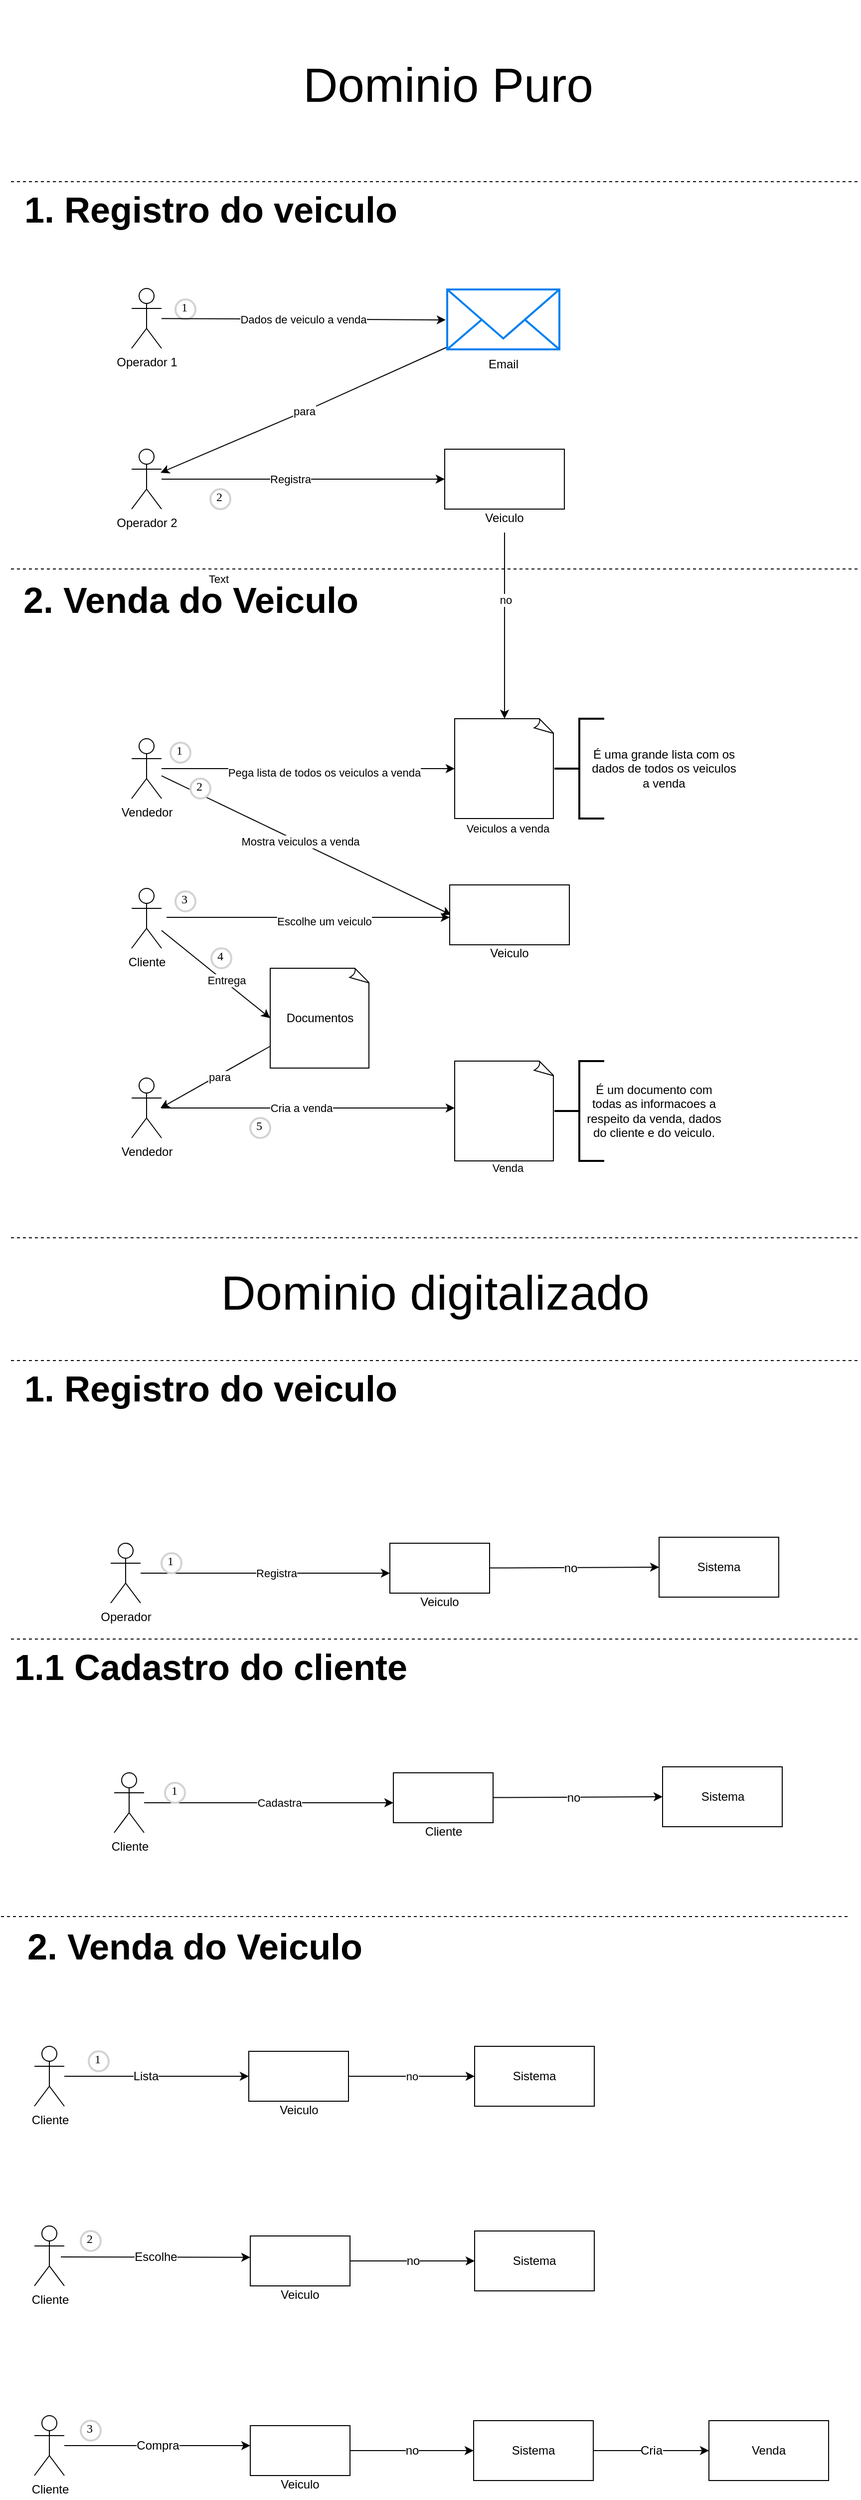 <mxfile>
    <diagram id="TOWprPbEWLXmO6JBpuIp" name="Page-1">
        <mxGraphModel dx="2176" dy="1571" grid="1" gridSize="10" guides="1" tooltips="1" connect="1" arrows="1" fold="1" page="1" pageScale="1" pageWidth="850" pageHeight="1100" background="#FFFFFF" math="0" shadow="0">
            <root>
                <mxCell id="0"/>
                <mxCell id="1" parent="0"/>
                <mxCell id="176" value="&lt;font style=&quot;font-size: 36px;&quot;&gt;&lt;b&gt;2. Venda do Veiculo&lt;/b&gt;&lt;/font&gt;" style="text;html=1;align=center;verticalAlign=middle;resizable=0;points=[];autosize=1;strokeColor=none;fillColor=none;" parent="1" vertex="1">
                    <mxGeometry y="151" width="360" height="60" as="geometry"/>
                </mxCell>
                <mxCell id="204" style="edgeStyle=none;html=1;fontSize=12;entryX=0;entryY=0.5;entryDx=0;entryDy=0;" parent="1" source="27" target="143" edge="1">
                    <mxGeometry relative="1" as="geometry">
                        <mxPoint x="203.5" y="1665" as="targetPoint"/>
                    </mxGeometry>
                </mxCell>
                <mxCell id="206" value="Lista" style="edgeLabel;html=1;align=center;verticalAlign=middle;resizable=0;points=[];fontSize=12;" parent="204" vertex="1" connectable="0">
                    <mxGeometry x="-0.374" y="-2" relative="1" as="geometry">
                        <mxPoint x="23" y="-2" as="offset"/>
                    </mxGeometry>
                </mxCell>
                <mxCell id="27" value="Cliente" style="shape=umlActor;verticalLabelPosition=bottom;verticalAlign=top;html=1;outlineConnect=0;" parent="1" vertex="1">
                    <mxGeometry x="23.5" y="1630" width="30" height="60" as="geometry"/>
                </mxCell>
                <mxCell id="49" style="edgeStyle=none;html=1;entryX=0;entryY=0.5;entryDx=0;entryDy=0;entryPerimeter=0;" parent="1" source="51" target="62" edge="1">
                    <mxGeometry relative="1" as="geometry">
                        <mxPoint x="440" y="350" as="targetPoint"/>
                    </mxGeometry>
                </mxCell>
                <mxCell id="61" value="Pega lista de todos os veiculos a venda" style="edgeLabel;html=1;align=center;verticalAlign=middle;resizable=0;points=[];" parent="49" vertex="1" connectable="0">
                    <mxGeometry x="0.109" y="-4" relative="1" as="geometry">
                        <mxPoint as="offset"/>
                    </mxGeometry>
                </mxCell>
                <mxCell id="63" value="Veiculos a venda" style="edgeLabel;html=1;align=center;verticalAlign=middle;resizable=0;points=[];" parent="49" vertex="1" connectable="0">
                    <mxGeometry x="0.109" y="-4" relative="1" as="geometry">
                        <mxPoint x="184" y="56" as="offset"/>
                    </mxGeometry>
                </mxCell>
                <mxCell id="86" value="Venda" style="edgeLabel;html=1;align=center;verticalAlign=middle;resizable=0;points=[];" parent="49" vertex="1" connectable="0">
                    <mxGeometry x="0.109" y="-4" relative="1" as="geometry">
                        <mxPoint x="184" y="396" as="offset"/>
                    </mxGeometry>
                </mxCell>
                <mxCell id="79" style="edgeStyle=none;html=1;entryX=0.015;entryY=0.5;entryDx=0;entryDy=0;entryPerimeter=0;" parent="1" source="51" edge="1">
                    <mxGeometry relative="1" as="geometry">
                        <mxPoint x="441.5" y="496.5" as="targetPoint"/>
                    </mxGeometry>
                </mxCell>
                <mxCell id="80" value="Mostra veiculos a venda" style="edgeLabel;html=1;align=center;verticalAlign=middle;resizable=0;points=[];" parent="79" vertex="1" connectable="0">
                    <mxGeometry x="-0.066" relative="1" as="geometry">
                        <mxPoint x="3" as="offset"/>
                    </mxGeometry>
                </mxCell>
                <mxCell id="51" value="Vendedor" style="shape=umlActor;verticalLabelPosition=bottom;verticalAlign=top;html=1;outlineConnect=0;" parent="1" vertex="1">
                    <mxGeometry x="121" y="320" width="30" height="60" as="geometry"/>
                </mxCell>
                <mxCell id="58" value="1" style="ellipse;whiteSpace=wrap;html=1;aspect=fixed;strokeWidth=2;fontFamily=Tahoma;spacingBottom=4;spacingRight=2;strokeColor=#d3d3d3;" parent="1" vertex="1">
                    <mxGeometry x="160" y="324" width="20" height="20" as="geometry"/>
                </mxCell>
                <mxCell id="62" value="" style="whiteSpace=wrap;html=1;shape=mxgraph.basic.document" parent="1" vertex="1">
                    <mxGeometry x="445" y="300" width="100" height="100" as="geometry"/>
                </mxCell>
                <mxCell id="95" style="edgeStyle=none;html=1;entryX=0;entryY=0.5;entryDx=0;entryDy=0;entryPerimeter=0;" parent="1" source="65" target="94" edge="1">
                    <mxGeometry relative="1" as="geometry"/>
                </mxCell>
                <mxCell id="99" value="Entrega" style="edgeLabel;html=1;align=center;verticalAlign=middle;resizable=0;points=[];" parent="95" vertex="1" connectable="0">
                    <mxGeometry x="0.173" y="1" relative="1" as="geometry">
                        <mxPoint y="-1" as="offset"/>
                    </mxGeometry>
                </mxCell>
                <mxCell id="65" value="Cliente" style="shape=umlActor;verticalLabelPosition=bottom;verticalAlign=top;html=1;outlineConnect=0;" parent="1" vertex="1">
                    <mxGeometry x="121" y="470" width="30" height="60" as="geometry"/>
                </mxCell>
                <mxCell id="71" style="edgeStyle=none;html=1;" parent="1" edge="1">
                    <mxGeometry relative="1" as="geometry">
                        <mxPoint x="156" y="499" as="sourcePoint"/>
                        <mxPoint x="440" y="499" as="targetPoint"/>
                    </mxGeometry>
                </mxCell>
                <mxCell id="72" value="Escolhe um veiculo" style="edgeLabel;html=1;align=center;verticalAlign=middle;resizable=0;points=[];" parent="71" vertex="1" connectable="0">
                    <mxGeometry x="0.109" y="-4" relative="1" as="geometry">
                        <mxPoint as="offset"/>
                    </mxGeometry>
                </mxCell>
                <mxCell id="74" value="3" style="ellipse;whiteSpace=wrap;html=1;aspect=fixed;strokeWidth=2;fontFamily=Tahoma;spacingBottom=4;spacingRight=2;strokeColor=#d3d3d3;" parent="1" vertex="1">
                    <mxGeometry x="165" y="473" width="20" height="20" as="geometry"/>
                </mxCell>
                <mxCell id="75" value="" style="group" parent="1" vertex="1" connectable="0">
                    <mxGeometry x="440" y="486.5" width="120" height="63.5" as="geometry"/>
                </mxCell>
                <mxCell id="77" value="Veiculo" style="text;html=1;strokeColor=none;fillColor=none;align=center;verticalAlign=middle;whiteSpace=wrap;rounded=0;" parent="75" vertex="1">
                    <mxGeometry x="10" y="33.5" width="100" height="30" as="geometry"/>
                </mxCell>
                <mxCell id="140" value="" style="rounded=0;whiteSpace=wrap;html=1;" parent="75" vertex="1">
                    <mxGeometry y="-20" width="120" height="60" as="geometry"/>
                </mxCell>
                <mxCell id="81" value="2" style="ellipse;whiteSpace=wrap;html=1;aspect=fixed;strokeWidth=2;fontFamily=Tahoma;spacingBottom=4;spacingRight=2;strokeColor=#d3d3d3;" parent="1" vertex="1">
                    <mxGeometry x="180" y="360" width="20" height="20" as="geometry"/>
                </mxCell>
                <mxCell id="88" style="edgeStyle=none;html=1;entryX=0;entryY=0.5;entryDx=0;entryDy=0;entryPerimeter=0;" parent="1" source="82" edge="1">
                    <mxGeometry relative="1" as="geometry">
                        <mxPoint x="445" y="690" as="targetPoint"/>
                    </mxGeometry>
                </mxCell>
                <mxCell id="89" value="Cria a venda" style="edgeLabel;html=1;align=center;verticalAlign=middle;resizable=0;points=[];" parent="88" vertex="1" connectable="0">
                    <mxGeometry x="-0.134" y="2" relative="1" as="geometry">
                        <mxPoint x="12" y="2" as="offset"/>
                    </mxGeometry>
                </mxCell>
                <mxCell id="82" value="Vendedor" style="shape=umlActor;verticalLabelPosition=bottom;verticalAlign=top;html=1;outlineConnect=0;" parent="1" vertex="1">
                    <mxGeometry x="121" y="660" width="30" height="60" as="geometry"/>
                </mxCell>
                <mxCell id="83" value="5" style="ellipse;whiteSpace=wrap;html=1;aspect=fixed;strokeWidth=2;fontFamily=Tahoma;spacingBottom=4;spacingRight=2;strokeColor=#d3d3d3;" parent="1" vertex="1">
                    <mxGeometry x="240" y="700" width="20" height="20" as="geometry"/>
                </mxCell>
                <mxCell id="85" value="" style="whiteSpace=wrap;html=1;shape=mxgraph.basic.document" parent="1" vertex="1">
                    <mxGeometry x="445" y="643" width="100" height="100" as="geometry"/>
                </mxCell>
                <mxCell id="96" style="edgeStyle=none;html=1;" parent="1" source="94" edge="1">
                    <mxGeometry relative="1" as="geometry">
                        <mxPoint x="150" y="690" as="targetPoint"/>
                    </mxGeometry>
                </mxCell>
                <mxCell id="100" value="para" style="edgeLabel;html=1;align=center;verticalAlign=middle;resizable=0;points=[];" parent="96" vertex="1" connectable="0">
                    <mxGeometry x="-0.307" y="-2" relative="1" as="geometry">
                        <mxPoint x="-12" y="11" as="offset"/>
                    </mxGeometry>
                </mxCell>
                <mxCell id="94" value="Documentos" style="whiteSpace=wrap;html=1;shape=mxgraph.basic.document" parent="1" vertex="1">
                    <mxGeometry x="260" y="550" width="100" height="100" as="geometry"/>
                </mxCell>
                <mxCell id="97" value="4" style="ellipse;whiteSpace=wrap;html=1;aspect=fixed;strokeWidth=2;fontFamily=Tahoma;spacingBottom=4;spacingRight=2;strokeColor=#d3d3d3;" parent="1" vertex="1">
                    <mxGeometry x="201" y="530" width="20" height="20" as="geometry"/>
                </mxCell>
                <mxCell id="102" value="" style="strokeWidth=2;html=1;shape=mxgraph.flowchart.annotation_2;align=left;labelPosition=right;pointerEvents=1;" parent="1" vertex="1">
                    <mxGeometry x="545" y="300" width="50" height="100" as="geometry"/>
                </mxCell>
                <mxCell id="104" value="É uma grande lista com os dados de todos os veiculos a venda" style="text;html=1;strokeColor=none;fillColor=none;align=center;verticalAlign=middle;whiteSpace=wrap;rounded=0;" parent="1" vertex="1">
                    <mxGeometry x="580" y="300" width="150" height="100" as="geometry"/>
                </mxCell>
                <mxCell id="105" value="" style="strokeWidth=2;html=1;shape=mxgraph.flowchart.annotation_2;align=left;labelPosition=right;pointerEvents=1;" parent="1" vertex="1">
                    <mxGeometry x="545" y="643" width="50" height="100" as="geometry"/>
                </mxCell>
                <mxCell id="106" value="É um documento com todas as informacoes a respeito da venda, dados do cliente e do veiculo." style="text;html=1;strokeColor=none;fillColor=none;align=center;verticalAlign=middle;whiteSpace=wrap;rounded=0;" parent="1" vertex="1">
                    <mxGeometry x="570" y="643" width="150" height="100" as="geometry"/>
                </mxCell>
                <mxCell id="109" value="&lt;font style=&quot;font-size: 48px;&quot;&gt;Dominio Puro&lt;/font&gt;" style="text;html=1;strokeColor=none;fillColor=none;align=center;verticalAlign=middle;whiteSpace=wrap;rounded=0;" parent="1" vertex="1">
                    <mxGeometry x="121" y="-420" width="635" height="170" as="geometry"/>
                </mxCell>
                <mxCell id="111" value="Sistema" style="rounded=0;whiteSpace=wrap;html=1;" parent="1" vertex="1">
                    <mxGeometry x="465" y="1630" width="120" height="60" as="geometry"/>
                </mxCell>
                <mxCell id="141" value="" style="group" parent="1" vertex="1" connectable="0">
                    <mxGeometry x="228.5" y="1645" width="120" height="63.5" as="geometry"/>
                </mxCell>
                <mxCell id="142" value="Veiculo" style="text;html=1;strokeColor=none;fillColor=none;align=center;verticalAlign=middle;whiteSpace=wrap;rounded=0;" parent="141" vertex="1">
                    <mxGeometry x="10" y="33.5" width="100" height="30" as="geometry"/>
                </mxCell>
                <mxCell id="143" value="" style="rounded=0;whiteSpace=wrap;html=1;" parent="141" vertex="1">
                    <mxGeometry x="10" y="-10" width="100" height="50" as="geometry"/>
                </mxCell>
                <mxCell id="149" style="edgeStyle=none;html=1;entryX=0;entryY=0.5;entryDx=0;entryDy=0;" parent="1" source="144" target="148" edge="1">
                    <mxGeometry relative="1" as="geometry"/>
                </mxCell>
                <mxCell id="151" value="Registra" style="edgeLabel;html=1;align=center;verticalAlign=middle;resizable=0;points=[];" parent="149" vertex="1" connectable="0">
                    <mxGeometry x="-0.204" y="1" relative="1" as="geometry">
                        <mxPoint x="16" y="1" as="offset"/>
                    </mxGeometry>
                </mxCell>
                <mxCell id="144" value="Operador 2" style="shape=umlActor;verticalLabelPosition=bottom;verticalAlign=top;html=1;outlineConnect=0;" parent="1" vertex="1">
                    <mxGeometry x="121" y="30" width="30" height="60" as="geometry"/>
                </mxCell>
                <mxCell id="146" value="" style="group" parent="1" vertex="1" connectable="0">
                    <mxGeometry x="435" y="50" width="120" height="63.5" as="geometry"/>
                </mxCell>
                <mxCell id="147" value="Veiculo" style="text;html=1;strokeColor=none;fillColor=none;align=center;verticalAlign=middle;whiteSpace=wrap;rounded=0;" parent="146" vertex="1">
                    <mxGeometry x="10" y="33.5" width="100" height="30" as="geometry"/>
                </mxCell>
                <mxCell id="148" value="" style="rounded=0;whiteSpace=wrap;html=1;" parent="146" vertex="1">
                    <mxGeometry y="-20" width="120" height="60" as="geometry"/>
                </mxCell>
                <mxCell id="150" style="edgeStyle=none;html=1;exitX=0.5;exitY=1;exitDx=0;exitDy=0;entryX=0.5;entryY=0;entryDx=0;entryDy=0;entryPerimeter=0;" parent="1" source="147" target="62" edge="1">
                    <mxGeometry relative="1" as="geometry"/>
                </mxCell>
                <mxCell id="152" value="no" style="edgeLabel;html=1;align=center;verticalAlign=middle;resizable=0;points=[];" parent="150" vertex="1" connectable="0">
                    <mxGeometry x="-0.281" y="1" relative="1" as="geometry">
                        <mxPoint as="offset"/>
                    </mxGeometry>
                </mxCell>
                <mxCell id="153" value="1" style="ellipse;whiteSpace=wrap;html=1;aspect=fixed;strokeWidth=2;fontFamily=Tahoma;spacingBottom=4;spacingRight=2;strokeColor=#d3d3d3;" parent="1" vertex="1">
                    <mxGeometry x="165" y="-120" width="20" height="20" as="geometry"/>
                </mxCell>
                <mxCell id="155" value="" style="endArrow=none;dashed=1;html=1;" parent="1" edge="1">
                    <mxGeometry width="50" height="50" relative="1" as="geometry">
                        <mxPoint y="150" as="sourcePoint"/>
                        <mxPoint x="850" y="150" as="targetPoint"/>
                    </mxGeometry>
                </mxCell>
                <mxCell id="269" value="Text" style="edgeLabel;html=1;align=center;verticalAlign=middle;resizable=0;points=[];" parent="155" vertex="1" connectable="0">
                    <mxGeometry x="-0.514" y="-10" relative="1" as="geometry">
                        <mxPoint x="1" as="offset"/>
                    </mxGeometry>
                </mxCell>
                <mxCell id="160" value="" style="group" parent="1" vertex="1" connectable="0">
                    <mxGeometry x="437.5" y="-130" width="112.5" height="90" as="geometry"/>
                </mxCell>
                <mxCell id="158" value="" style="html=1;verticalLabelPosition=bottom;align=center;labelBackgroundColor=#ffffff;verticalAlign=top;strokeWidth=2;strokeColor=#0080F0;shadow=0;dashed=0;shape=mxgraph.ios7.icons.mail;" parent="160" vertex="1">
                    <mxGeometry width="112.5" height="60" as="geometry"/>
                </mxCell>
                <mxCell id="159" value="Email" style="text;html=1;strokeColor=none;fillColor=none;align=center;verticalAlign=middle;whiteSpace=wrap;rounded=0;" parent="160" vertex="1">
                    <mxGeometry x="29.25" y="60" width="54" height="30" as="geometry"/>
                </mxCell>
                <mxCell id="162" value="para" style="edgeStyle=none;html=1;" parent="1" edge="1">
                    <mxGeometry relative="1" as="geometry">
                        <mxPoint x="436.5" y="-71.875" as="sourcePoint"/>
                        <mxPoint x="150" y="53.598" as="targetPoint"/>
                        <Array as="points">
                            <mxPoint x="299" y="-10"/>
                        </Array>
                    </mxGeometry>
                </mxCell>
                <mxCell id="164" value="2" style="ellipse;whiteSpace=wrap;html=1;aspect=fixed;strokeWidth=2;fontFamily=Tahoma;spacingBottom=4;spacingRight=2;strokeColor=#d3d3d3;" parent="1" vertex="1">
                    <mxGeometry x="200" y="70" width="20" height="20" as="geometry"/>
                </mxCell>
                <mxCell id="170" value="Dados de veiculo a venda" style="edgeStyle=none;html=1;entryX=-0.013;entryY=0.508;entryDx=0;entryDy=0;entryPerimeter=0;" parent="1" source="169" target="158" edge="1">
                    <mxGeometry relative="1" as="geometry"/>
                </mxCell>
                <mxCell id="169" value="Operador 1" style="shape=umlActor;verticalLabelPosition=bottom;verticalAlign=top;html=1;outlineConnect=0;" parent="1" vertex="1">
                    <mxGeometry x="121" y="-131" width="30" height="60" as="geometry"/>
                </mxCell>
                <mxCell id="178" value="" style="endArrow=none;dashed=1;html=1;" parent="1" edge="1">
                    <mxGeometry width="50" height="50" relative="1" as="geometry">
                        <mxPoint y="-238" as="sourcePoint"/>
                        <mxPoint x="850" y="-238" as="targetPoint"/>
                    </mxGeometry>
                </mxCell>
                <mxCell id="180" value="&lt;font style=&quot;font-size: 36px;&quot;&gt;&lt;b&gt;1. Registro do veiculo&lt;/b&gt;&lt;/font&gt;" style="text;html=1;align=center;verticalAlign=middle;resizable=0;points=[];autosize=1;strokeColor=none;fillColor=none;" parent="1" vertex="1">
                    <mxGeometry y="-240" width="400" height="60" as="geometry"/>
                </mxCell>
                <mxCell id="182" value="" style="endArrow=none;dashed=1;html=1;" parent="1" edge="1">
                    <mxGeometry width="50" height="50" relative="1" as="geometry">
                        <mxPoint y="820" as="sourcePoint"/>
                        <mxPoint x="850" y="820" as="targetPoint"/>
                    </mxGeometry>
                </mxCell>
                <mxCell id="185" value="" style="endArrow=none;dashed=1;html=1;" parent="1" edge="1">
                    <mxGeometry width="50" height="50" relative="1" as="geometry">
                        <mxPoint y="943" as="sourcePoint"/>
                        <mxPoint x="850" y="943" as="targetPoint"/>
                    </mxGeometry>
                </mxCell>
                <mxCell id="186" value="&lt;b style=&quot;font-size: 36px;&quot;&gt;1. Registro do veiculo&lt;/b&gt;" style="text;html=1;align=center;verticalAlign=middle;resizable=0;points=[];autosize=1;strokeColor=none;fillColor=none;" parent="1" vertex="1">
                    <mxGeometry y="941" width="400" height="60" as="geometry"/>
                </mxCell>
                <mxCell id="187" value="Operador" style="shape=umlActor;verticalLabelPosition=bottom;verticalAlign=top;html=1;outlineConnect=0;" parent="1" vertex="1">
                    <mxGeometry x="100" y="1126" width="30" height="60" as="geometry"/>
                </mxCell>
                <mxCell id="188" style="edgeStyle=none;html=1;" parent="1" edge="1">
                    <mxGeometry relative="1" as="geometry">
                        <mxPoint x="380" y="1156" as="targetPoint"/>
                        <mxPoint x="130.0" y="1155.996" as="sourcePoint"/>
                    </mxGeometry>
                </mxCell>
                <mxCell id="189" value="Registra" style="edgeLabel;html=1;align=center;verticalAlign=middle;resizable=0;points=[];" parent="188" vertex="1" connectable="0">
                    <mxGeometry x="0.349" y="3" relative="1" as="geometry">
                        <mxPoint x="-33" y="3" as="offset"/>
                    </mxGeometry>
                </mxCell>
                <mxCell id="190" value="" style="group" parent="1" vertex="1" connectable="0">
                    <mxGeometry x="370" y="1136" width="120" height="63.5" as="geometry"/>
                </mxCell>
                <mxCell id="191" value="Veiculo" style="text;html=1;strokeColor=none;fillColor=none;align=center;verticalAlign=middle;whiteSpace=wrap;rounded=0;" parent="190" vertex="1">
                    <mxGeometry x="10" y="33.5" width="100" height="30" as="geometry"/>
                </mxCell>
                <mxCell id="192" value="" style="rounded=0;whiteSpace=wrap;html=1;" parent="190" vertex="1">
                    <mxGeometry x="10" y="-10" width="100" height="50" as="geometry"/>
                </mxCell>
                <mxCell id="193" value="1" style="ellipse;whiteSpace=wrap;html=1;aspect=fixed;strokeWidth=2;fontFamily=Tahoma;spacingBottom=4;spacingRight=2;strokeColor=#d3d3d3;" parent="1" vertex="1">
                    <mxGeometry x="151" y="1136" width="20" height="20" as="geometry"/>
                </mxCell>
                <mxCell id="194" value="Sistema" style="rounded=0;whiteSpace=wrap;html=1;" parent="1" vertex="1">
                    <mxGeometry x="650" y="1120" width="120" height="60" as="geometry"/>
                </mxCell>
                <mxCell id="197" style="edgeStyle=none;html=1;entryX=0;entryY=0.5;entryDx=0;entryDy=0;fontSize=12;" parent="1" source="192" target="194" edge="1">
                    <mxGeometry relative="1" as="geometry"/>
                </mxCell>
                <mxCell id="198" value="no" style="edgeLabel;html=1;align=center;verticalAlign=middle;resizable=0;points=[];fontSize=12;" parent="197" vertex="1" connectable="0">
                    <mxGeometry x="-0.334" y="-3" relative="1" as="geometry">
                        <mxPoint x="24" y="-3" as="offset"/>
                    </mxGeometry>
                </mxCell>
                <mxCell id="199" value="&lt;b style=&quot;font-size: 36px;&quot;&gt;2. Venda do Veiculo&lt;/b&gt;" style="text;html=1;align=center;verticalAlign=middle;resizable=0;points=[];autosize=1;strokeColor=none;fillColor=none;" parent="1" vertex="1">
                    <mxGeometry x="4" y="1500" width="360" height="60" as="geometry"/>
                </mxCell>
                <mxCell id="200" value="" style="endArrow=none;dashed=1;html=1;" parent="1" edge="1">
                    <mxGeometry width="50" height="50" relative="1" as="geometry">
                        <mxPoint x="-10" y="1500" as="sourcePoint"/>
                        <mxPoint x="840" y="1500" as="targetPoint"/>
                    </mxGeometry>
                </mxCell>
                <mxCell id="214" value="&lt;font style=&quot;font-size: 48px;&quot;&gt;Dominio digitalizado&lt;/font&gt;" style="text;html=1;strokeColor=none;fillColor=none;align=center;verticalAlign=middle;whiteSpace=wrap;rounded=0;" parent="1" vertex="1">
                    <mxGeometry x="108" y="790" width="635" height="170" as="geometry"/>
                </mxCell>
                <mxCell id="234" value="Escolhe" style="edgeStyle=none;html=1;fontSize=12;entryX=0;entryY=0.428;entryDx=0;entryDy=0;entryPerimeter=0;" parent="1" edge="1">
                    <mxGeometry relative="1" as="geometry">
                        <mxPoint x="240" y="1841.4" as="targetPoint"/>
                        <mxPoint x="50" y="1841" as="sourcePoint"/>
                    </mxGeometry>
                </mxCell>
                <mxCell id="233" value="Cliente" style="shape=umlActor;verticalLabelPosition=bottom;verticalAlign=top;html=1;outlineConnect=0;" parent="1" vertex="1">
                    <mxGeometry x="23.5" y="1810" width="30" height="60" as="geometry"/>
                </mxCell>
                <mxCell id="236" value="Compra" style="edgeStyle=none;html=1;fontSize=12;" parent="1" source="235" edge="1">
                    <mxGeometry relative="1" as="geometry">
                        <mxPoint x="240" y="2030" as="targetPoint"/>
                    </mxGeometry>
                </mxCell>
                <mxCell id="235" value="Cliente" style="shape=umlActor;verticalLabelPosition=bottom;verticalAlign=top;html=1;outlineConnect=0;" parent="1" vertex="1">
                    <mxGeometry x="23.5" y="2000" width="30" height="60" as="geometry"/>
                </mxCell>
                <mxCell id="237" value="1" style="ellipse;whiteSpace=wrap;html=1;aspect=fixed;strokeWidth=2;fontFamily=Tahoma;spacingBottom=4;spacingRight=2;strokeColor=#d3d3d3;" parent="1" vertex="1">
                    <mxGeometry x="78" y="1635" width="20" height="20" as="geometry"/>
                </mxCell>
                <mxCell id="238" value="2" style="ellipse;whiteSpace=wrap;html=1;aspect=fixed;strokeWidth=2;fontFamily=Tahoma;spacingBottom=4;spacingRight=2;strokeColor=#d3d3d3;" parent="1" vertex="1">
                    <mxGeometry x="70" y="1815" width="20" height="20" as="geometry"/>
                </mxCell>
                <mxCell id="239" value="3" style="ellipse;whiteSpace=wrap;html=1;aspect=fixed;strokeWidth=2;fontFamily=Tahoma;spacingBottom=4;spacingRight=2;strokeColor=#d3d3d3;" parent="1" vertex="1">
                    <mxGeometry x="70" y="2005" width="20" height="20" as="geometry"/>
                </mxCell>
                <mxCell id="241" value="" style="group" parent="1" vertex="1" connectable="0">
                    <mxGeometry x="230" y="1830" width="120" height="63.5" as="geometry"/>
                </mxCell>
                <mxCell id="242" value="Veiculo" style="text;html=1;strokeColor=none;fillColor=none;align=center;verticalAlign=middle;whiteSpace=wrap;rounded=0;" parent="241" vertex="1">
                    <mxGeometry x="10" y="33.5" width="100" height="30" as="geometry"/>
                </mxCell>
                <mxCell id="243" value="" style="rounded=0;whiteSpace=wrap;html=1;" parent="241" vertex="1">
                    <mxGeometry x="10" y="-10" width="100" height="50" as="geometry"/>
                </mxCell>
                <mxCell id="244" value="" style="group" parent="1" vertex="1" connectable="0">
                    <mxGeometry x="230" y="2020" width="120" height="63.5" as="geometry"/>
                </mxCell>
                <mxCell id="245" value="Veiculo" style="text;html=1;strokeColor=none;fillColor=none;align=center;verticalAlign=middle;whiteSpace=wrap;rounded=0;" parent="244" vertex="1">
                    <mxGeometry x="10" y="33.5" width="100" height="30" as="geometry"/>
                </mxCell>
                <mxCell id="246" value="" style="rounded=0;whiteSpace=wrap;html=1;" parent="244" vertex="1">
                    <mxGeometry x="10" y="-10" width="100" height="50" as="geometry"/>
                </mxCell>
                <mxCell id="247" value="Sistema" style="rounded=0;whiteSpace=wrap;html=1;" parent="1" vertex="1">
                    <mxGeometry x="465" y="1815" width="120" height="60" as="geometry"/>
                </mxCell>
                <mxCell id="253" value="Cria" style="edgeStyle=none;html=1;fontSize=12;" parent="1" source="248" edge="1">
                    <mxGeometry relative="1" as="geometry">
                        <mxPoint x="700" y="2035" as="targetPoint"/>
                    </mxGeometry>
                </mxCell>
                <mxCell id="248" value="Sistema" style="rounded=0;whiteSpace=wrap;html=1;" parent="1" vertex="1">
                    <mxGeometry x="464" y="2005" width="120" height="60" as="geometry"/>
                </mxCell>
                <mxCell id="251" value="no" style="edgeStyle=none;html=1;entryX=0;entryY=0.5;entryDx=0;entryDy=0;fontSize=12;" parent="1" source="243" target="247" edge="1">
                    <mxGeometry relative="1" as="geometry"/>
                </mxCell>
                <mxCell id="252" value="no" style="edgeStyle=none;html=1;entryX=0;entryY=0.5;entryDx=0;entryDy=0;fontSize=12;" parent="1" source="246" target="248" edge="1">
                    <mxGeometry relative="1" as="geometry"/>
                </mxCell>
                <mxCell id="255" value="Venda" style="rounded=0;whiteSpace=wrap;html=1;" parent="1" vertex="1">
                    <mxGeometry x="700" y="2005" width="120" height="60" as="geometry"/>
                </mxCell>
                <mxCell id="257" value="" style="endArrow=none;dashed=1;html=1;" parent="1" edge="1">
                    <mxGeometry width="50" height="50" relative="1" as="geometry">
                        <mxPoint y="1222" as="sourcePoint"/>
                        <mxPoint x="850" y="1222" as="targetPoint"/>
                    </mxGeometry>
                </mxCell>
                <mxCell id="258" value="&lt;font style=&quot;font-size: 36px;&quot;&gt;&lt;b&gt;1.1 Cadastro do cliente&lt;/b&gt;&lt;/font&gt;" style="text;html=1;align=center;verticalAlign=middle;resizable=0;points=[];autosize=1;strokeColor=none;fillColor=none;" parent="1" vertex="1">
                    <mxGeometry x="-10" y="1220" width="420" height="60" as="geometry"/>
                </mxCell>
                <mxCell id="259" value="Cliente" style="shape=umlActor;verticalLabelPosition=bottom;verticalAlign=top;html=1;outlineConnect=0;" parent="1" vertex="1">
                    <mxGeometry x="103.5" y="1356" width="30" height="60" as="geometry"/>
                </mxCell>
                <mxCell id="260" style="edgeStyle=none;html=1;" parent="1" edge="1">
                    <mxGeometry relative="1" as="geometry">
                        <mxPoint x="383.5" y="1386" as="targetPoint"/>
                        <mxPoint x="133.5" y="1385.996" as="sourcePoint"/>
                    </mxGeometry>
                </mxCell>
                <mxCell id="261" value="Cadastra" style="edgeLabel;html=1;align=center;verticalAlign=middle;resizable=0;points=[];" parent="260" vertex="1" connectable="0">
                    <mxGeometry x="0.349" y="3" relative="1" as="geometry">
                        <mxPoint x="-33" y="3" as="offset"/>
                    </mxGeometry>
                </mxCell>
                <mxCell id="262" value="" style="group" parent="1" vertex="1" connectable="0">
                    <mxGeometry x="373.5" y="1366" width="120" height="63.5" as="geometry"/>
                </mxCell>
                <mxCell id="263" value="Cliente" style="text;html=1;strokeColor=none;fillColor=none;align=center;verticalAlign=middle;whiteSpace=wrap;rounded=0;" parent="262" vertex="1">
                    <mxGeometry x="10" y="33.5" width="100" height="30" as="geometry"/>
                </mxCell>
                <mxCell id="264" value="" style="rounded=0;whiteSpace=wrap;html=1;" parent="262" vertex="1">
                    <mxGeometry x="10" y="-10" width="100" height="50" as="geometry"/>
                </mxCell>
                <mxCell id="265" value="1" style="ellipse;whiteSpace=wrap;html=1;aspect=fixed;strokeWidth=2;fontFamily=Tahoma;spacingBottom=4;spacingRight=2;strokeColor=#d3d3d3;" parent="1" vertex="1">
                    <mxGeometry x="154.5" y="1366" width="20" height="20" as="geometry"/>
                </mxCell>
                <mxCell id="266" value="Sistema" style="rounded=0;whiteSpace=wrap;html=1;" parent="1" vertex="1">
                    <mxGeometry x="653.5" y="1350" width="120" height="60" as="geometry"/>
                </mxCell>
                <mxCell id="267" style="edgeStyle=none;html=1;entryX=0;entryY=0.5;entryDx=0;entryDy=0;fontSize=12;" parent="1" source="264" target="266" edge="1">
                    <mxGeometry relative="1" as="geometry"/>
                </mxCell>
                <mxCell id="268" value="no" style="edgeLabel;html=1;align=center;verticalAlign=middle;resizable=0;points=[];fontSize=12;" parent="267" vertex="1" connectable="0">
                    <mxGeometry x="-0.334" y="-3" relative="1" as="geometry">
                        <mxPoint x="24" y="-3" as="offset"/>
                    </mxGeometry>
                </mxCell>
                <mxCell id="270" value="no" style="edgeStyle=none;html=1;entryX=0;entryY=0.5;entryDx=0;entryDy=0;" parent="1" source="143" target="111" edge="1">
                    <mxGeometry relative="1" as="geometry"/>
                </mxCell>
            </root>
        </mxGraphModel>
    </diagram>
</mxfile>